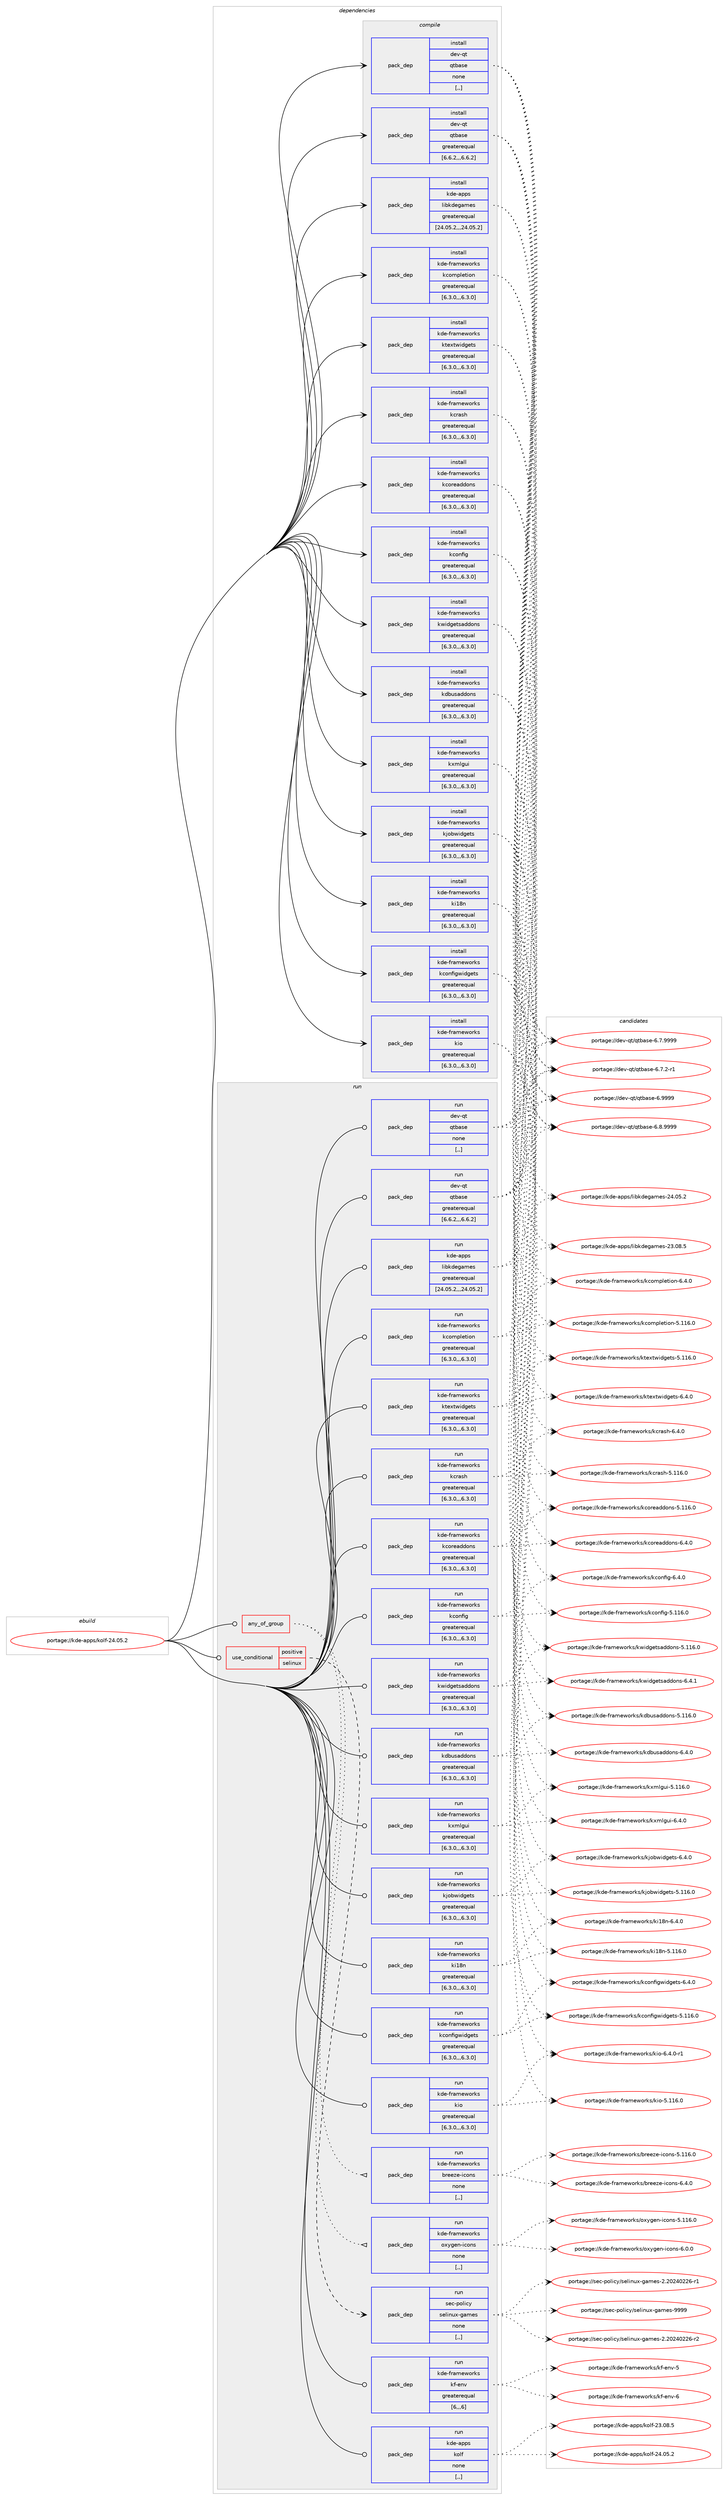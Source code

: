 digraph prolog {

# *************
# Graph options
# *************

newrank=true;
concentrate=true;
compound=true;
graph [rankdir=LR,fontname=Helvetica,fontsize=10,ranksep=1.5];#, ranksep=2.5, nodesep=0.2];
edge  [arrowhead=vee];
node  [fontname=Helvetica,fontsize=10];

# **********
# The ebuild
# **********

subgraph cluster_leftcol {
color=gray;
label=<<i>ebuild</i>>;
id [label="portage://kde-apps/kolf-24.05.2", color=red, width=4, href="../kde-apps/kolf-24.05.2.svg"];
}

# ****************
# The dependencies
# ****************

subgraph cluster_midcol {
color=gray;
label=<<i>dependencies</i>>;
subgraph cluster_compile {
fillcolor="#eeeeee";
style=filled;
label=<<i>compile</i>>;
subgraph pack188015 {
dependency257663 [label=<<TABLE BORDER="0" CELLBORDER="1" CELLSPACING="0" CELLPADDING="4" WIDTH="220"><TR><TD ROWSPAN="6" CELLPADDING="30">pack_dep</TD></TR><TR><TD WIDTH="110">install</TD></TR><TR><TD>dev-qt</TD></TR><TR><TD>qtbase</TD></TR><TR><TD>greaterequal</TD></TR><TR><TD>[6.6.2,,,6.6.2]</TD></TR></TABLE>>, shape=none, color=blue];
}
id:e -> dependency257663:w [weight=20,style="solid",arrowhead="vee"];
subgraph pack188016 {
dependency257664 [label=<<TABLE BORDER="0" CELLBORDER="1" CELLSPACING="0" CELLPADDING="4" WIDTH="220"><TR><TD ROWSPAN="6" CELLPADDING="30">pack_dep</TD></TR><TR><TD WIDTH="110">install</TD></TR><TR><TD>dev-qt</TD></TR><TR><TD>qtbase</TD></TR><TR><TD>none</TD></TR><TR><TD>[,,]</TD></TR></TABLE>>, shape=none, color=blue];
}
id:e -> dependency257664:w [weight=20,style="solid",arrowhead="vee"];
subgraph pack188017 {
dependency257665 [label=<<TABLE BORDER="0" CELLBORDER="1" CELLSPACING="0" CELLPADDING="4" WIDTH="220"><TR><TD ROWSPAN="6" CELLPADDING="30">pack_dep</TD></TR><TR><TD WIDTH="110">install</TD></TR><TR><TD>kde-apps</TD></TR><TR><TD>libkdegames</TD></TR><TR><TD>greaterequal</TD></TR><TR><TD>[24.05.2,,,24.05.2]</TD></TR></TABLE>>, shape=none, color=blue];
}
id:e -> dependency257665:w [weight=20,style="solid",arrowhead="vee"];
subgraph pack188018 {
dependency257666 [label=<<TABLE BORDER="0" CELLBORDER="1" CELLSPACING="0" CELLPADDING="4" WIDTH="220"><TR><TD ROWSPAN="6" CELLPADDING="30">pack_dep</TD></TR><TR><TD WIDTH="110">install</TD></TR><TR><TD>kde-frameworks</TD></TR><TR><TD>kcompletion</TD></TR><TR><TD>greaterequal</TD></TR><TR><TD>[6.3.0,,,6.3.0]</TD></TR></TABLE>>, shape=none, color=blue];
}
id:e -> dependency257666:w [weight=20,style="solid",arrowhead="vee"];
subgraph pack188019 {
dependency257667 [label=<<TABLE BORDER="0" CELLBORDER="1" CELLSPACING="0" CELLPADDING="4" WIDTH="220"><TR><TD ROWSPAN="6" CELLPADDING="30">pack_dep</TD></TR><TR><TD WIDTH="110">install</TD></TR><TR><TD>kde-frameworks</TD></TR><TR><TD>kconfig</TD></TR><TR><TD>greaterequal</TD></TR><TR><TD>[6.3.0,,,6.3.0]</TD></TR></TABLE>>, shape=none, color=blue];
}
id:e -> dependency257667:w [weight=20,style="solid",arrowhead="vee"];
subgraph pack188020 {
dependency257668 [label=<<TABLE BORDER="0" CELLBORDER="1" CELLSPACING="0" CELLPADDING="4" WIDTH="220"><TR><TD ROWSPAN="6" CELLPADDING="30">pack_dep</TD></TR><TR><TD WIDTH="110">install</TD></TR><TR><TD>kde-frameworks</TD></TR><TR><TD>kconfigwidgets</TD></TR><TR><TD>greaterequal</TD></TR><TR><TD>[6.3.0,,,6.3.0]</TD></TR></TABLE>>, shape=none, color=blue];
}
id:e -> dependency257668:w [weight=20,style="solid",arrowhead="vee"];
subgraph pack188021 {
dependency257669 [label=<<TABLE BORDER="0" CELLBORDER="1" CELLSPACING="0" CELLPADDING="4" WIDTH="220"><TR><TD ROWSPAN="6" CELLPADDING="30">pack_dep</TD></TR><TR><TD WIDTH="110">install</TD></TR><TR><TD>kde-frameworks</TD></TR><TR><TD>kcoreaddons</TD></TR><TR><TD>greaterequal</TD></TR><TR><TD>[6.3.0,,,6.3.0]</TD></TR></TABLE>>, shape=none, color=blue];
}
id:e -> dependency257669:w [weight=20,style="solid",arrowhead="vee"];
subgraph pack188022 {
dependency257670 [label=<<TABLE BORDER="0" CELLBORDER="1" CELLSPACING="0" CELLPADDING="4" WIDTH="220"><TR><TD ROWSPAN="6" CELLPADDING="30">pack_dep</TD></TR><TR><TD WIDTH="110">install</TD></TR><TR><TD>kde-frameworks</TD></TR><TR><TD>kcrash</TD></TR><TR><TD>greaterequal</TD></TR><TR><TD>[6.3.0,,,6.3.0]</TD></TR></TABLE>>, shape=none, color=blue];
}
id:e -> dependency257670:w [weight=20,style="solid",arrowhead="vee"];
subgraph pack188023 {
dependency257671 [label=<<TABLE BORDER="0" CELLBORDER="1" CELLSPACING="0" CELLPADDING="4" WIDTH="220"><TR><TD ROWSPAN="6" CELLPADDING="30">pack_dep</TD></TR><TR><TD WIDTH="110">install</TD></TR><TR><TD>kde-frameworks</TD></TR><TR><TD>kdbusaddons</TD></TR><TR><TD>greaterequal</TD></TR><TR><TD>[6.3.0,,,6.3.0]</TD></TR></TABLE>>, shape=none, color=blue];
}
id:e -> dependency257671:w [weight=20,style="solid",arrowhead="vee"];
subgraph pack188024 {
dependency257672 [label=<<TABLE BORDER="0" CELLBORDER="1" CELLSPACING="0" CELLPADDING="4" WIDTH="220"><TR><TD ROWSPAN="6" CELLPADDING="30">pack_dep</TD></TR><TR><TD WIDTH="110">install</TD></TR><TR><TD>kde-frameworks</TD></TR><TR><TD>ki18n</TD></TR><TR><TD>greaterequal</TD></TR><TR><TD>[6.3.0,,,6.3.0]</TD></TR></TABLE>>, shape=none, color=blue];
}
id:e -> dependency257672:w [weight=20,style="solid",arrowhead="vee"];
subgraph pack188025 {
dependency257673 [label=<<TABLE BORDER="0" CELLBORDER="1" CELLSPACING="0" CELLPADDING="4" WIDTH="220"><TR><TD ROWSPAN="6" CELLPADDING="30">pack_dep</TD></TR><TR><TD WIDTH="110">install</TD></TR><TR><TD>kde-frameworks</TD></TR><TR><TD>kio</TD></TR><TR><TD>greaterequal</TD></TR><TR><TD>[6.3.0,,,6.3.0]</TD></TR></TABLE>>, shape=none, color=blue];
}
id:e -> dependency257673:w [weight=20,style="solid",arrowhead="vee"];
subgraph pack188026 {
dependency257674 [label=<<TABLE BORDER="0" CELLBORDER="1" CELLSPACING="0" CELLPADDING="4" WIDTH="220"><TR><TD ROWSPAN="6" CELLPADDING="30">pack_dep</TD></TR><TR><TD WIDTH="110">install</TD></TR><TR><TD>kde-frameworks</TD></TR><TR><TD>kjobwidgets</TD></TR><TR><TD>greaterequal</TD></TR><TR><TD>[6.3.0,,,6.3.0]</TD></TR></TABLE>>, shape=none, color=blue];
}
id:e -> dependency257674:w [weight=20,style="solid",arrowhead="vee"];
subgraph pack188027 {
dependency257675 [label=<<TABLE BORDER="0" CELLBORDER="1" CELLSPACING="0" CELLPADDING="4" WIDTH="220"><TR><TD ROWSPAN="6" CELLPADDING="30">pack_dep</TD></TR><TR><TD WIDTH="110">install</TD></TR><TR><TD>kde-frameworks</TD></TR><TR><TD>ktextwidgets</TD></TR><TR><TD>greaterequal</TD></TR><TR><TD>[6.3.0,,,6.3.0]</TD></TR></TABLE>>, shape=none, color=blue];
}
id:e -> dependency257675:w [weight=20,style="solid",arrowhead="vee"];
subgraph pack188028 {
dependency257676 [label=<<TABLE BORDER="0" CELLBORDER="1" CELLSPACING="0" CELLPADDING="4" WIDTH="220"><TR><TD ROWSPAN="6" CELLPADDING="30">pack_dep</TD></TR><TR><TD WIDTH="110">install</TD></TR><TR><TD>kde-frameworks</TD></TR><TR><TD>kwidgetsaddons</TD></TR><TR><TD>greaterequal</TD></TR><TR><TD>[6.3.0,,,6.3.0]</TD></TR></TABLE>>, shape=none, color=blue];
}
id:e -> dependency257676:w [weight=20,style="solid",arrowhead="vee"];
subgraph pack188029 {
dependency257677 [label=<<TABLE BORDER="0" CELLBORDER="1" CELLSPACING="0" CELLPADDING="4" WIDTH="220"><TR><TD ROWSPAN="6" CELLPADDING="30">pack_dep</TD></TR><TR><TD WIDTH="110">install</TD></TR><TR><TD>kde-frameworks</TD></TR><TR><TD>kxmlgui</TD></TR><TR><TD>greaterequal</TD></TR><TR><TD>[6.3.0,,,6.3.0]</TD></TR></TABLE>>, shape=none, color=blue];
}
id:e -> dependency257677:w [weight=20,style="solid",arrowhead="vee"];
}
subgraph cluster_compileandrun {
fillcolor="#eeeeee";
style=filled;
label=<<i>compile and run</i>>;
}
subgraph cluster_run {
fillcolor="#eeeeee";
style=filled;
label=<<i>run</i>>;
subgraph any1722 {
dependency257678 [label=<<TABLE BORDER="0" CELLBORDER="1" CELLSPACING="0" CELLPADDING="4"><TR><TD CELLPADDING="10">any_of_group</TD></TR></TABLE>>, shape=none, color=red];subgraph pack188030 {
dependency257679 [label=<<TABLE BORDER="0" CELLBORDER="1" CELLSPACING="0" CELLPADDING="4" WIDTH="220"><TR><TD ROWSPAN="6" CELLPADDING="30">pack_dep</TD></TR><TR><TD WIDTH="110">run</TD></TR><TR><TD>kde-frameworks</TD></TR><TR><TD>breeze-icons</TD></TR><TR><TD>none</TD></TR><TR><TD>[,,]</TD></TR></TABLE>>, shape=none, color=blue];
}
dependency257678:e -> dependency257679:w [weight=20,style="dotted",arrowhead="oinv"];
subgraph pack188031 {
dependency257680 [label=<<TABLE BORDER="0" CELLBORDER="1" CELLSPACING="0" CELLPADDING="4" WIDTH="220"><TR><TD ROWSPAN="6" CELLPADDING="30">pack_dep</TD></TR><TR><TD WIDTH="110">run</TD></TR><TR><TD>kde-frameworks</TD></TR><TR><TD>oxygen-icons</TD></TR><TR><TD>none</TD></TR><TR><TD>[,,]</TD></TR></TABLE>>, shape=none, color=blue];
}
dependency257678:e -> dependency257680:w [weight=20,style="dotted",arrowhead="oinv"];
}
id:e -> dependency257678:w [weight=20,style="solid",arrowhead="odot"];
subgraph cond67766 {
dependency257681 [label=<<TABLE BORDER="0" CELLBORDER="1" CELLSPACING="0" CELLPADDING="4"><TR><TD ROWSPAN="3" CELLPADDING="10">use_conditional</TD></TR><TR><TD>positive</TD></TR><TR><TD>selinux</TD></TR></TABLE>>, shape=none, color=red];
subgraph pack188032 {
dependency257682 [label=<<TABLE BORDER="0" CELLBORDER="1" CELLSPACING="0" CELLPADDING="4" WIDTH="220"><TR><TD ROWSPAN="6" CELLPADDING="30">pack_dep</TD></TR><TR><TD WIDTH="110">run</TD></TR><TR><TD>sec-policy</TD></TR><TR><TD>selinux-games</TD></TR><TR><TD>none</TD></TR><TR><TD>[,,]</TD></TR></TABLE>>, shape=none, color=blue];
}
dependency257681:e -> dependency257682:w [weight=20,style="dashed",arrowhead="vee"];
}
id:e -> dependency257681:w [weight=20,style="solid",arrowhead="odot"];
subgraph pack188033 {
dependency257683 [label=<<TABLE BORDER="0" CELLBORDER="1" CELLSPACING="0" CELLPADDING="4" WIDTH="220"><TR><TD ROWSPAN="6" CELLPADDING="30">pack_dep</TD></TR><TR><TD WIDTH="110">run</TD></TR><TR><TD>dev-qt</TD></TR><TR><TD>qtbase</TD></TR><TR><TD>greaterequal</TD></TR><TR><TD>[6.6.2,,,6.6.2]</TD></TR></TABLE>>, shape=none, color=blue];
}
id:e -> dependency257683:w [weight=20,style="solid",arrowhead="odot"];
subgraph pack188034 {
dependency257684 [label=<<TABLE BORDER="0" CELLBORDER="1" CELLSPACING="0" CELLPADDING="4" WIDTH="220"><TR><TD ROWSPAN="6" CELLPADDING="30">pack_dep</TD></TR><TR><TD WIDTH="110">run</TD></TR><TR><TD>dev-qt</TD></TR><TR><TD>qtbase</TD></TR><TR><TD>none</TD></TR><TR><TD>[,,]</TD></TR></TABLE>>, shape=none, color=blue];
}
id:e -> dependency257684:w [weight=20,style="solid",arrowhead="odot"];
subgraph pack188035 {
dependency257685 [label=<<TABLE BORDER="0" CELLBORDER="1" CELLSPACING="0" CELLPADDING="4" WIDTH="220"><TR><TD ROWSPAN="6" CELLPADDING="30">pack_dep</TD></TR><TR><TD WIDTH="110">run</TD></TR><TR><TD>kde-apps</TD></TR><TR><TD>libkdegames</TD></TR><TR><TD>greaterequal</TD></TR><TR><TD>[24.05.2,,,24.05.2]</TD></TR></TABLE>>, shape=none, color=blue];
}
id:e -> dependency257685:w [weight=20,style="solid",arrowhead="odot"];
subgraph pack188036 {
dependency257686 [label=<<TABLE BORDER="0" CELLBORDER="1" CELLSPACING="0" CELLPADDING="4" WIDTH="220"><TR><TD ROWSPAN="6" CELLPADDING="30">pack_dep</TD></TR><TR><TD WIDTH="110">run</TD></TR><TR><TD>kde-frameworks</TD></TR><TR><TD>kcompletion</TD></TR><TR><TD>greaterequal</TD></TR><TR><TD>[6.3.0,,,6.3.0]</TD></TR></TABLE>>, shape=none, color=blue];
}
id:e -> dependency257686:w [weight=20,style="solid",arrowhead="odot"];
subgraph pack188037 {
dependency257687 [label=<<TABLE BORDER="0" CELLBORDER="1" CELLSPACING="0" CELLPADDING="4" WIDTH="220"><TR><TD ROWSPAN="6" CELLPADDING="30">pack_dep</TD></TR><TR><TD WIDTH="110">run</TD></TR><TR><TD>kde-frameworks</TD></TR><TR><TD>kconfig</TD></TR><TR><TD>greaterequal</TD></TR><TR><TD>[6.3.0,,,6.3.0]</TD></TR></TABLE>>, shape=none, color=blue];
}
id:e -> dependency257687:w [weight=20,style="solid",arrowhead="odot"];
subgraph pack188038 {
dependency257688 [label=<<TABLE BORDER="0" CELLBORDER="1" CELLSPACING="0" CELLPADDING="4" WIDTH="220"><TR><TD ROWSPAN="6" CELLPADDING="30">pack_dep</TD></TR><TR><TD WIDTH="110">run</TD></TR><TR><TD>kde-frameworks</TD></TR><TR><TD>kconfigwidgets</TD></TR><TR><TD>greaterequal</TD></TR><TR><TD>[6.3.0,,,6.3.0]</TD></TR></TABLE>>, shape=none, color=blue];
}
id:e -> dependency257688:w [weight=20,style="solid",arrowhead="odot"];
subgraph pack188039 {
dependency257689 [label=<<TABLE BORDER="0" CELLBORDER="1" CELLSPACING="0" CELLPADDING="4" WIDTH="220"><TR><TD ROWSPAN="6" CELLPADDING="30">pack_dep</TD></TR><TR><TD WIDTH="110">run</TD></TR><TR><TD>kde-frameworks</TD></TR><TR><TD>kcoreaddons</TD></TR><TR><TD>greaterequal</TD></TR><TR><TD>[6.3.0,,,6.3.0]</TD></TR></TABLE>>, shape=none, color=blue];
}
id:e -> dependency257689:w [weight=20,style="solid",arrowhead="odot"];
subgraph pack188040 {
dependency257690 [label=<<TABLE BORDER="0" CELLBORDER="1" CELLSPACING="0" CELLPADDING="4" WIDTH="220"><TR><TD ROWSPAN="6" CELLPADDING="30">pack_dep</TD></TR><TR><TD WIDTH="110">run</TD></TR><TR><TD>kde-frameworks</TD></TR><TR><TD>kcrash</TD></TR><TR><TD>greaterequal</TD></TR><TR><TD>[6.3.0,,,6.3.0]</TD></TR></TABLE>>, shape=none, color=blue];
}
id:e -> dependency257690:w [weight=20,style="solid",arrowhead="odot"];
subgraph pack188041 {
dependency257691 [label=<<TABLE BORDER="0" CELLBORDER="1" CELLSPACING="0" CELLPADDING="4" WIDTH="220"><TR><TD ROWSPAN="6" CELLPADDING="30">pack_dep</TD></TR><TR><TD WIDTH="110">run</TD></TR><TR><TD>kde-frameworks</TD></TR><TR><TD>kdbusaddons</TD></TR><TR><TD>greaterequal</TD></TR><TR><TD>[6.3.0,,,6.3.0]</TD></TR></TABLE>>, shape=none, color=blue];
}
id:e -> dependency257691:w [weight=20,style="solid",arrowhead="odot"];
subgraph pack188042 {
dependency257692 [label=<<TABLE BORDER="0" CELLBORDER="1" CELLSPACING="0" CELLPADDING="4" WIDTH="220"><TR><TD ROWSPAN="6" CELLPADDING="30">pack_dep</TD></TR><TR><TD WIDTH="110">run</TD></TR><TR><TD>kde-frameworks</TD></TR><TR><TD>kf-env</TD></TR><TR><TD>greaterequal</TD></TR><TR><TD>[6,,,6]</TD></TR></TABLE>>, shape=none, color=blue];
}
id:e -> dependency257692:w [weight=20,style="solid",arrowhead="odot"];
subgraph pack188043 {
dependency257693 [label=<<TABLE BORDER="0" CELLBORDER="1" CELLSPACING="0" CELLPADDING="4" WIDTH="220"><TR><TD ROWSPAN="6" CELLPADDING="30">pack_dep</TD></TR><TR><TD WIDTH="110">run</TD></TR><TR><TD>kde-frameworks</TD></TR><TR><TD>ki18n</TD></TR><TR><TD>greaterequal</TD></TR><TR><TD>[6.3.0,,,6.3.0]</TD></TR></TABLE>>, shape=none, color=blue];
}
id:e -> dependency257693:w [weight=20,style="solid",arrowhead="odot"];
subgraph pack188044 {
dependency257694 [label=<<TABLE BORDER="0" CELLBORDER="1" CELLSPACING="0" CELLPADDING="4" WIDTH="220"><TR><TD ROWSPAN="6" CELLPADDING="30">pack_dep</TD></TR><TR><TD WIDTH="110">run</TD></TR><TR><TD>kde-frameworks</TD></TR><TR><TD>kio</TD></TR><TR><TD>greaterequal</TD></TR><TR><TD>[6.3.0,,,6.3.0]</TD></TR></TABLE>>, shape=none, color=blue];
}
id:e -> dependency257694:w [weight=20,style="solid",arrowhead="odot"];
subgraph pack188045 {
dependency257695 [label=<<TABLE BORDER="0" CELLBORDER="1" CELLSPACING="0" CELLPADDING="4" WIDTH="220"><TR><TD ROWSPAN="6" CELLPADDING="30">pack_dep</TD></TR><TR><TD WIDTH="110">run</TD></TR><TR><TD>kde-frameworks</TD></TR><TR><TD>kjobwidgets</TD></TR><TR><TD>greaterequal</TD></TR><TR><TD>[6.3.0,,,6.3.0]</TD></TR></TABLE>>, shape=none, color=blue];
}
id:e -> dependency257695:w [weight=20,style="solid",arrowhead="odot"];
subgraph pack188046 {
dependency257696 [label=<<TABLE BORDER="0" CELLBORDER="1" CELLSPACING="0" CELLPADDING="4" WIDTH="220"><TR><TD ROWSPAN="6" CELLPADDING="30">pack_dep</TD></TR><TR><TD WIDTH="110">run</TD></TR><TR><TD>kde-frameworks</TD></TR><TR><TD>ktextwidgets</TD></TR><TR><TD>greaterequal</TD></TR><TR><TD>[6.3.0,,,6.3.0]</TD></TR></TABLE>>, shape=none, color=blue];
}
id:e -> dependency257696:w [weight=20,style="solid",arrowhead="odot"];
subgraph pack188047 {
dependency257697 [label=<<TABLE BORDER="0" CELLBORDER="1" CELLSPACING="0" CELLPADDING="4" WIDTH="220"><TR><TD ROWSPAN="6" CELLPADDING="30">pack_dep</TD></TR><TR><TD WIDTH="110">run</TD></TR><TR><TD>kde-frameworks</TD></TR><TR><TD>kwidgetsaddons</TD></TR><TR><TD>greaterequal</TD></TR><TR><TD>[6.3.0,,,6.3.0]</TD></TR></TABLE>>, shape=none, color=blue];
}
id:e -> dependency257697:w [weight=20,style="solid",arrowhead="odot"];
subgraph pack188048 {
dependency257698 [label=<<TABLE BORDER="0" CELLBORDER="1" CELLSPACING="0" CELLPADDING="4" WIDTH="220"><TR><TD ROWSPAN="6" CELLPADDING="30">pack_dep</TD></TR><TR><TD WIDTH="110">run</TD></TR><TR><TD>kde-frameworks</TD></TR><TR><TD>kxmlgui</TD></TR><TR><TD>greaterequal</TD></TR><TR><TD>[6.3.0,,,6.3.0]</TD></TR></TABLE>>, shape=none, color=blue];
}
id:e -> dependency257698:w [weight=20,style="solid",arrowhead="odot"];
subgraph pack188049 {
dependency257699 [label=<<TABLE BORDER="0" CELLBORDER="1" CELLSPACING="0" CELLPADDING="4" WIDTH="220"><TR><TD ROWSPAN="6" CELLPADDING="30">pack_dep</TD></TR><TR><TD WIDTH="110">run</TD></TR><TR><TD>kde-apps</TD></TR><TR><TD>kolf</TD></TR><TR><TD>none</TD></TR><TR><TD>[,,]</TD></TR></TABLE>>, shape=none, color=blue];
}
id:e -> dependency257699:w [weight=20,style="solid",arrowhead="odot"];
}
}

# **************
# The candidates
# **************

subgraph cluster_choices {
rank=same;
color=gray;
label=<<i>candidates</i>>;

subgraph choice188015 {
color=black;
nodesep=1;
choice1001011184511311647113116989711510145544657575757 [label="portage://dev-qt/qtbase-6.9999", color=red, width=4,href="../dev-qt/qtbase-6.9999.svg"];
choice10010111845113116471131169897115101455446564657575757 [label="portage://dev-qt/qtbase-6.8.9999", color=red, width=4,href="../dev-qt/qtbase-6.8.9999.svg"];
choice10010111845113116471131169897115101455446554657575757 [label="portage://dev-qt/qtbase-6.7.9999", color=red, width=4,href="../dev-qt/qtbase-6.7.9999.svg"];
choice100101118451131164711311698971151014554465546504511449 [label="portage://dev-qt/qtbase-6.7.2-r1", color=red, width=4,href="../dev-qt/qtbase-6.7.2-r1.svg"];
dependency257663:e -> choice1001011184511311647113116989711510145544657575757:w [style=dotted,weight="100"];
dependency257663:e -> choice10010111845113116471131169897115101455446564657575757:w [style=dotted,weight="100"];
dependency257663:e -> choice10010111845113116471131169897115101455446554657575757:w [style=dotted,weight="100"];
dependency257663:e -> choice100101118451131164711311698971151014554465546504511449:w [style=dotted,weight="100"];
}
subgraph choice188016 {
color=black;
nodesep=1;
choice1001011184511311647113116989711510145544657575757 [label="portage://dev-qt/qtbase-6.9999", color=red, width=4,href="../dev-qt/qtbase-6.9999.svg"];
choice10010111845113116471131169897115101455446564657575757 [label="portage://dev-qt/qtbase-6.8.9999", color=red, width=4,href="../dev-qt/qtbase-6.8.9999.svg"];
choice10010111845113116471131169897115101455446554657575757 [label="portage://dev-qt/qtbase-6.7.9999", color=red, width=4,href="../dev-qt/qtbase-6.7.9999.svg"];
choice100101118451131164711311698971151014554465546504511449 [label="portage://dev-qt/qtbase-6.7.2-r1", color=red, width=4,href="../dev-qt/qtbase-6.7.2-r1.svg"];
dependency257664:e -> choice1001011184511311647113116989711510145544657575757:w [style=dotted,weight="100"];
dependency257664:e -> choice10010111845113116471131169897115101455446564657575757:w [style=dotted,weight="100"];
dependency257664:e -> choice10010111845113116471131169897115101455446554657575757:w [style=dotted,weight="100"];
dependency257664:e -> choice100101118451131164711311698971151014554465546504511449:w [style=dotted,weight="100"];
}
subgraph choice188017 {
color=black;
nodesep=1;
choice10710010145971121121154710810598107100101103971091011154550524648534650 [label="portage://kde-apps/libkdegames-24.05.2", color=red, width=4,href="../kde-apps/libkdegames-24.05.2.svg"];
choice10710010145971121121154710810598107100101103971091011154550514648564653 [label="portage://kde-apps/libkdegames-23.08.5", color=red, width=4,href="../kde-apps/libkdegames-23.08.5.svg"];
dependency257665:e -> choice10710010145971121121154710810598107100101103971091011154550524648534650:w [style=dotted,weight="100"];
dependency257665:e -> choice10710010145971121121154710810598107100101103971091011154550514648564653:w [style=dotted,weight="100"];
}
subgraph choice188018 {
color=black;
nodesep=1;
choice10710010145102114971091011191111141071154710799111109112108101116105111110455446524648 [label="portage://kde-frameworks/kcompletion-6.4.0", color=red, width=4,href="../kde-frameworks/kcompletion-6.4.0.svg"];
choice107100101451021149710910111911111410711547107991111091121081011161051111104553464949544648 [label="portage://kde-frameworks/kcompletion-5.116.0", color=red, width=4,href="../kde-frameworks/kcompletion-5.116.0.svg"];
dependency257666:e -> choice10710010145102114971091011191111141071154710799111109112108101116105111110455446524648:w [style=dotted,weight="100"];
dependency257666:e -> choice107100101451021149710910111911111410711547107991111091121081011161051111104553464949544648:w [style=dotted,weight="100"];
}
subgraph choice188019 {
color=black;
nodesep=1;
choice10710010145102114971091011191111141071154710799111110102105103455446524648 [label="portage://kde-frameworks/kconfig-6.4.0", color=red, width=4,href="../kde-frameworks/kconfig-6.4.0.svg"];
choice107100101451021149710910111911111410711547107991111101021051034553464949544648 [label="portage://kde-frameworks/kconfig-5.116.0", color=red, width=4,href="../kde-frameworks/kconfig-5.116.0.svg"];
dependency257667:e -> choice10710010145102114971091011191111141071154710799111110102105103455446524648:w [style=dotted,weight="100"];
dependency257667:e -> choice107100101451021149710910111911111410711547107991111101021051034553464949544648:w [style=dotted,weight="100"];
}
subgraph choice188020 {
color=black;
nodesep=1;
choice10710010145102114971091011191111141071154710799111110102105103119105100103101116115455446524648 [label="portage://kde-frameworks/kconfigwidgets-6.4.0", color=red, width=4,href="../kde-frameworks/kconfigwidgets-6.4.0.svg"];
choice107100101451021149710910111911111410711547107991111101021051031191051001031011161154553464949544648 [label="portage://kde-frameworks/kconfigwidgets-5.116.0", color=red, width=4,href="../kde-frameworks/kconfigwidgets-5.116.0.svg"];
dependency257668:e -> choice10710010145102114971091011191111141071154710799111110102105103119105100103101116115455446524648:w [style=dotted,weight="100"];
dependency257668:e -> choice107100101451021149710910111911111410711547107991111101021051031191051001031011161154553464949544648:w [style=dotted,weight="100"];
}
subgraph choice188021 {
color=black;
nodesep=1;
choice1071001014510211497109101119111114107115471079911111410197100100111110115455446524648 [label="portage://kde-frameworks/kcoreaddons-6.4.0", color=red, width=4,href="../kde-frameworks/kcoreaddons-6.4.0.svg"];
choice10710010145102114971091011191111141071154710799111114101971001001111101154553464949544648 [label="portage://kde-frameworks/kcoreaddons-5.116.0", color=red, width=4,href="../kde-frameworks/kcoreaddons-5.116.0.svg"];
dependency257669:e -> choice1071001014510211497109101119111114107115471079911111410197100100111110115455446524648:w [style=dotted,weight="100"];
dependency257669:e -> choice10710010145102114971091011191111141071154710799111114101971001001111101154553464949544648:w [style=dotted,weight="100"];
}
subgraph choice188022 {
color=black;
nodesep=1;
choice1071001014510211497109101119111114107115471079911497115104455446524648 [label="portage://kde-frameworks/kcrash-6.4.0", color=red, width=4,href="../kde-frameworks/kcrash-6.4.0.svg"];
choice10710010145102114971091011191111141071154710799114971151044553464949544648 [label="portage://kde-frameworks/kcrash-5.116.0", color=red, width=4,href="../kde-frameworks/kcrash-5.116.0.svg"];
dependency257670:e -> choice1071001014510211497109101119111114107115471079911497115104455446524648:w [style=dotted,weight="100"];
dependency257670:e -> choice10710010145102114971091011191111141071154710799114971151044553464949544648:w [style=dotted,weight="100"];
}
subgraph choice188023 {
color=black;
nodesep=1;
choice1071001014510211497109101119111114107115471071009811711597100100111110115455446524648 [label="portage://kde-frameworks/kdbusaddons-6.4.0", color=red, width=4,href="../kde-frameworks/kdbusaddons-6.4.0.svg"];
choice10710010145102114971091011191111141071154710710098117115971001001111101154553464949544648 [label="portage://kde-frameworks/kdbusaddons-5.116.0", color=red, width=4,href="../kde-frameworks/kdbusaddons-5.116.0.svg"];
dependency257671:e -> choice1071001014510211497109101119111114107115471071009811711597100100111110115455446524648:w [style=dotted,weight="100"];
dependency257671:e -> choice10710010145102114971091011191111141071154710710098117115971001001111101154553464949544648:w [style=dotted,weight="100"];
}
subgraph choice188024 {
color=black;
nodesep=1;
choice1071001014510211497109101119111114107115471071054956110455446524648 [label="portage://kde-frameworks/ki18n-6.4.0", color=red, width=4,href="../kde-frameworks/ki18n-6.4.0.svg"];
choice10710010145102114971091011191111141071154710710549561104553464949544648 [label="portage://kde-frameworks/ki18n-5.116.0", color=red, width=4,href="../kde-frameworks/ki18n-5.116.0.svg"];
dependency257672:e -> choice1071001014510211497109101119111114107115471071054956110455446524648:w [style=dotted,weight="100"];
dependency257672:e -> choice10710010145102114971091011191111141071154710710549561104553464949544648:w [style=dotted,weight="100"];
}
subgraph choice188025 {
color=black;
nodesep=1;
choice1071001014510211497109101119111114107115471071051114554465246484511449 [label="portage://kde-frameworks/kio-6.4.0-r1", color=red, width=4,href="../kde-frameworks/kio-6.4.0-r1.svg"];
choice1071001014510211497109101119111114107115471071051114553464949544648 [label="portage://kde-frameworks/kio-5.116.0", color=red, width=4,href="../kde-frameworks/kio-5.116.0.svg"];
dependency257673:e -> choice1071001014510211497109101119111114107115471071051114554465246484511449:w [style=dotted,weight="100"];
dependency257673:e -> choice1071001014510211497109101119111114107115471071051114553464949544648:w [style=dotted,weight="100"];
}
subgraph choice188026 {
color=black;
nodesep=1;
choice10710010145102114971091011191111141071154710710611198119105100103101116115455446524648 [label="portage://kde-frameworks/kjobwidgets-6.4.0", color=red, width=4,href="../kde-frameworks/kjobwidgets-6.4.0.svg"];
choice107100101451021149710910111911111410711547107106111981191051001031011161154553464949544648 [label="portage://kde-frameworks/kjobwidgets-5.116.0", color=red, width=4,href="../kde-frameworks/kjobwidgets-5.116.0.svg"];
dependency257674:e -> choice10710010145102114971091011191111141071154710710611198119105100103101116115455446524648:w [style=dotted,weight="100"];
dependency257674:e -> choice107100101451021149710910111911111410711547107106111981191051001031011161154553464949544648:w [style=dotted,weight="100"];
}
subgraph choice188027 {
color=black;
nodesep=1;
choice107100101451021149710910111911111410711547107116101120116119105100103101116115455446524648 [label="portage://kde-frameworks/ktextwidgets-6.4.0", color=red, width=4,href="../kde-frameworks/ktextwidgets-6.4.0.svg"];
choice1071001014510211497109101119111114107115471071161011201161191051001031011161154553464949544648 [label="portage://kde-frameworks/ktextwidgets-5.116.0", color=red, width=4,href="../kde-frameworks/ktextwidgets-5.116.0.svg"];
dependency257675:e -> choice107100101451021149710910111911111410711547107116101120116119105100103101116115455446524648:w [style=dotted,weight="100"];
dependency257675:e -> choice1071001014510211497109101119111114107115471071161011201161191051001031011161154553464949544648:w [style=dotted,weight="100"];
}
subgraph choice188028 {
color=black;
nodesep=1;
choice10710010145102114971091011191111141071154710711910510010310111611597100100111110115455446524649 [label="portage://kde-frameworks/kwidgetsaddons-6.4.1", color=red, width=4,href="../kde-frameworks/kwidgetsaddons-6.4.1.svg"];
choice107100101451021149710910111911111410711547107119105100103101116115971001001111101154553464949544648 [label="portage://kde-frameworks/kwidgetsaddons-5.116.0", color=red, width=4,href="../kde-frameworks/kwidgetsaddons-5.116.0.svg"];
dependency257676:e -> choice10710010145102114971091011191111141071154710711910510010310111611597100100111110115455446524649:w [style=dotted,weight="100"];
dependency257676:e -> choice107100101451021149710910111911111410711547107119105100103101116115971001001111101154553464949544648:w [style=dotted,weight="100"];
}
subgraph choice188029 {
color=black;
nodesep=1;
choice107100101451021149710910111911111410711547107120109108103117105455446524648 [label="portage://kde-frameworks/kxmlgui-6.4.0", color=red, width=4,href="../kde-frameworks/kxmlgui-6.4.0.svg"];
choice1071001014510211497109101119111114107115471071201091081031171054553464949544648 [label="portage://kde-frameworks/kxmlgui-5.116.0", color=red, width=4,href="../kde-frameworks/kxmlgui-5.116.0.svg"];
dependency257677:e -> choice107100101451021149710910111911111410711547107120109108103117105455446524648:w [style=dotted,weight="100"];
dependency257677:e -> choice1071001014510211497109101119111114107115471071201091081031171054553464949544648:w [style=dotted,weight="100"];
}
subgraph choice188030 {
color=black;
nodesep=1;
choice107100101451021149710910111911111410711547981141011011221014510599111110115455446524648 [label="portage://kde-frameworks/breeze-icons-6.4.0", color=red, width=4,href="../kde-frameworks/breeze-icons-6.4.0.svg"];
choice1071001014510211497109101119111114107115479811410110112210145105991111101154553464949544648 [label="portage://kde-frameworks/breeze-icons-5.116.0", color=red, width=4,href="../kde-frameworks/breeze-icons-5.116.0.svg"];
dependency257679:e -> choice107100101451021149710910111911111410711547981141011011221014510599111110115455446524648:w [style=dotted,weight="100"];
dependency257679:e -> choice1071001014510211497109101119111114107115479811410110112210145105991111101154553464949544648:w [style=dotted,weight="100"];
}
subgraph choice188031 {
color=black;
nodesep=1;
choice1071001014510211497109101119111114107115471111201211031011104510599111110115455446484648 [label="portage://kde-frameworks/oxygen-icons-6.0.0", color=red, width=4,href="../kde-frameworks/oxygen-icons-6.0.0.svg"];
choice10710010145102114971091011191111141071154711112012110310111045105991111101154553464949544648 [label="portage://kde-frameworks/oxygen-icons-5.116.0", color=red, width=4,href="../kde-frameworks/oxygen-icons-5.116.0.svg"];
dependency257680:e -> choice1071001014510211497109101119111114107115471111201211031011104510599111110115455446484648:w [style=dotted,weight="100"];
dependency257680:e -> choice10710010145102114971091011191111141071154711112012110310111045105991111101154553464949544648:w [style=dotted,weight="100"];
}
subgraph choice188032 {
color=black;
nodesep=1;
choice1151019945112111108105991214711510110810511011712045103971091011154557575757 [label="portage://sec-policy/selinux-games-9999", color=red, width=4,href="../sec-policy/selinux-games-9999.svg"];
choice11510199451121111081059912147115101108105110117120451039710910111545504650485052485050544511450 [label="portage://sec-policy/selinux-games-2.20240226-r2", color=red, width=4,href="../sec-policy/selinux-games-2.20240226-r2.svg"];
choice11510199451121111081059912147115101108105110117120451039710910111545504650485052485050544511449 [label="portage://sec-policy/selinux-games-2.20240226-r1", color=red, width=4,href="../sec-policy/selinux-games-2.20240226-r1.svg"];
dependency257682:e -> choice1151019945112111108105991214711510110810511011712045103971091011154557575757:w [style=dotted,weight="100"];
dependency257682:e -> choice11510199451121111081059912147115101108105110117120451039710910111545504650485052485050544511450:w [style=dotted,weight="100"];
dependency257682:e -> choice11510199451121111081059912147115101108105110117120451039710910111545504650485052485050544511449:w [style=dotted,weight="100"];
}
subgraph choice188033 {
color=black;
nodesep=1;
choice1001011184511311647113116989711510145544657575757 [label="portage://dev-qt/qtbase-6.9999", color=red, width=4,href="../dev-qt/qtbase-6.9999.svg"];
choice10010111845113116471131169897115101455446564657575757 [label="portage://dev-qt/qtbase-6.8.9999", color=red, width=4,href="../dev-qt/qtbase-6.8.9999.svg"];
choice10010111845113116471131169897115101455446554657575757 [label="portage://dev-qt/qtbase-6.7.9999", color=red, width=4,href="../dev-qt/qtbase-6.7.9999.svg"];
choice100101118451131164711311698971151014554465546504511449 [label="portage://dev-qt/qtbase-6.7.2-r1", color=red, width=4,href="../dev-qt/qtbase-6.7.2-r1.svg"];
dependency257683:e -> choice1001011184511311647113116989711510145544657575757:w [style=dotted,weight="100"];
dependency257683:e -> choice10010111845113116471131169897115101455446564657575757:w [style=dotted,weight="100"];
dependency257683:e -> choice10010111845113116471131169897115101455446554657575757:w [style=dotted,weight="100"];
dependency257683:e -> choice100101118451131164711311698971151014554465546504511449:w [style=dotted,weight="100"];
}
subgraph choice188034 {
color=black;
nodesep=1;
choice1001011184511311647113116989711510145544657575757 [label="portage://dev-qt/qtbase-6.9999", color=red, width=4,href="../dev-qt/qtbase-6.9999.svg"];
choice10010111845113116471131169897115101455446564657575757 [label="portage://dev-qt/qtbase-6.8.9999", color=red, width=4,href="../dev-qt/qtbase-6.8.9999.svg"];
choice10010111845113116471131169897115101455446554657575757 [label="portage://dev-qt/qtbase-6.7.9999", color=red, width=4,href="../dev-qt/qtbase-6.7.9999.svg"];
choice100101118451131164711311698971151014554465546504511449 [label="portage://dev-qt/qtbase-6.7.2-r1", color=red, width=4,href="../dev-qt/qtbase-6.7.2-r1.svg"];
dependency257684:e -> choice1001011184511311647113116989711510145544657575757:w [style=dotted,weight="100"];
dependency257684:e -> choice10010111845113116471131169897115101455446564657575757:w [style=dotted,weight="100"];
dependency257684:e -> choice10010111845113116471131169897115101455446554657575757:w [style=dotted,weight="100"];
dependency257684:e -> choice100101118451131164711311698971151014554465546504511449:w [style=dotted,weight="100"];
}
subgraph choice188035 {
color=black;
nodesep=1;
choice10710010145971121121154710810598107100101103971091011154550524648534650 [label="portage://kde-apps/libkdegames-24.05.2", color=red, width=4,href="../kde-apps/libkdegames-24.05.2.svg"];
choice10710010145971121121154710810598107100101103971091011154550514648564653 [label="portage://kde-apps/libkdegames-23.08.5", color=red, width=4,href="../kde-apps/libkdegames-23.08.5.svg"];
dependency257685:e -> choice10710010145971121121154710810598107100101103971091011154550524648534650:w [style=dotted,weight="100"];
dependency257685:e -> choice10710010145971121121154710810598107100101103971091011154550514648564653:w [style=dotted,weight="100"];
}
subgraph choice188036 {
color=black;
nodesep=1;
choice10710010145102114971091011191111141071154710799111109112108101116105111110455446524648 [label="portage://kde-frameworks/kcompletion-6.4.0", color=red, width=4,href="../kde-frameworks/kcompletion-6.4.0.svg"];
choice107100101451021149710910111911111410711547107991111091121081011161051111104553464949544648 [label="portage://kde-frameworks/kcompletion-5.116.0", color=red, width=4,href="../kde-frameworks/kcompletion-5.116.0.svg"];
dependency257686:e -> choice10710010145102114971091011191111141071154710799111109112108101116105111110455446524648:w [style=dotted,weight="100"];
dependency257686:e -> choice107100101451021149710910111911111410711547107991111091121081011161051111104553464949544648:w [style=dotted,weight="100"];
}
subgraph choice188037 {
color=black;
nodesep=1;
choice10710010145102114971091011191111141071154710799111110102105103455446524648 [label="portage://kde-frameworks/kconfig-6.4.0", color=red, width=4,href="../kde-frameworks/kconfig-6.4.0.svg"];
choice107100101451021149710910111911111410711547107991111101021051034553464949544648 [label="portage://kde-frameworks/kconfig-5.116.0", color=red, width=4,href="../kde-frameworks/kconfig-5.116.0.svg"];
dependency257687:e -> choice10710010145102114971091011191111141071154710799111110102105103455446524648:w [style=dotted,weight="100"];
dependency257687:e -> choice107100101451021149710910111911111410711547107991111101021051034553464949544648:w [style=dotted,weight="100"];
}
subgraph choice188038 {
color=black;
nodesep=1;
choice10710010145102114971091011191111141071154710799111110102105103119105100103101116115455446524648 [label="portage://kde-frameworks/kconfigwidgets-6.4.0", color=red, width=4,href="../kde-frameworks/kconfigwidgets-6.4.0.svg"];
choice107100101451021149710910111911111410711547107991111101021051031191051001031011161154553464949544648 [label="portage://kde-frameworks/kconfigwidgets-5.116.0", color=red, width=4,href="../kde-frameworks/kconfigwidgets-5.116.0.svg"];
dependency257688:e -> choice10710010145102114971091011191111141071154710799111110102105103119105100103101116115455446524648:w [style=dotted,weight="100"];
dependency257688:e -> choice107100101451021149710910111911111410711547107991111101021051031191051001031011161154553464949544648:w [style=dotted,weight="100"];
}
subgraph choice188039 {
color=black;
nodesep=1;
choice1071001014510211497109101119111114107115471079911111410197100100111110115455446524648 [label="portage://kde-frameworks/kcoreaddons-6.4.0", color=red, width=4,href="../kde-frameworks/kcoreaddons-6.4.0.svg"];
choice10710010145102114971091011191111141071154710799111114101971001001111101154553464949544648 [label="portage://kde-frameworks/kcoreaddons-5.116.0", color=red, width=4,href="../kde-frameworks/kcoreaddons-5.116.0.svg"];
dependency257689:e -> choice1071001014510211497109101119111114107115471079911111410197100100111110115455446524648:w [style=dotted,weight="100"];
dependency257689:e -> choice10710010145102114971091011191111141071154710799111114101971001001111101154553464949544648:w [style=dotted,weight="100"];
}
subgraph choice188040 {
color=black;
nodesep=1;
choice1071001014510211497109101119111114107115471079911497115104455446524648 [label="portage://kde-frameworks/kcrash-6.4.0", color=red, width=4,href="../kde-frameworks/kcrash-6.4.0.svg"];
choice10710010145102114971091011191111141071154710799114971151044553464949544648 [label="portage://kde-frameworks/kcrash-5.116.0", color=red, width=4,href="../kde-frameworks/kcrash-5.116.0.svg"];
dependency257690:e -> choice1071001014510211497109101119111114107115471079911497115104455446524648:w [style=dotted,weight="100"];
dependency257690:e -> choice10710010145102114971091011191111141071154710799114971151044553464949544648:w [style=dotted,weight="100"];
}
subgraph choice188041 {
color=black;
nodesep=1;
choice1071001014510211497109101119111114107115471071009811711597100100111110115455446524648 [label="portage://kde-frameworks/kdbusaddons-6.4.0", color=red, width=4,href="../kde-frameworks/kdbusaddons-6.4.0.svg"];
choice10710010145102114971091011191111141071154710710098117115971001001111101154553464949544648 [label="portage://kde-frameworks/kdbusaddons-5.116.0", color=red, width=4,href="../kde-frameworks/kdbusaddons-5.116.0.svg"];
dependency257691:e -> choice1071001014510211497109101119111114107115471071009811711597100100111110115455446524648:w [style=dotted,weight="100"];
dependency257691:e -> choice10710010145102114971091011191111141071154710710098117115971001001111101154553464949544648:w [style=dotted,weight="100"];
}
subgraph choice188042 {
color=black;
nodesep=1;
choice107100101451021149710910111911111410711547107102451011101184554 [label="portage://kde-frameworks/kf-env-6", color=red, width=4,href="../kde-frameworks/kf-env-6.svg"];
choice107100101451021149710910111911111410711547107102451011101184553 [label="portage://kde-frameworks/kf-env-5", color=red, width=4,href="../kde-frameworks/kf-env-5.svg"];
dependency257692:e -> choice107100101451021149710910111911111410711547107102451011101184554:w [style=dotted,weight="100"];
dependency257692:e -> choice107100101451021149710910111911111410711547107102451011101184553:w [style=dotted,weight="100"];
}
subgraph choice188043 {
color=black;
nodesep=1;
choice1071001014510211497109101119111114107115471071054956110455446524648 [label="portage://kde-frameworks/ki18n-6.4.0", color=red, width=4,href="../kde-frameworks/ki18n-6.4.0.svg"];
choice10710010145102114971091011191111141071154710710549561104553464949544648 [label="portage://kde-frameworks/ki18n-5.116.0", color=red, width=4,href="../kde-frameworks/ki18n-5.116.0.svg"];
dependency257693:e -> choice1071001014510211497109101119111114107115471071054956110455446524648:w [style=dotted,weight="100"];
dependency257693:e -> choice10710010145102114971091011191111141071154710710549561104553464949544648:w [style=dotted,weight="100"];
}
subgraph choice188044 {
color=black;
nodesep=1;
choice1071001014510211497109101119111114107115471071051114554465246484511449 [label="portage://kde-frameworks/kio-6.4.0-r1", color=red, width=4,href="../kde-frameworks/kio-6.4.0-r1.svg"];
choice1071001014510211497109101119111114107115471071051114553464949544648 [label="portage://kde-frameworks/kio-5.116.0", color=red, width=4,href="../kde-frameworks/kio-5.116.0.svg"];
dependency257694:e -> choice1071001014510211497109101119111114107115471071051114554465246484511449:w [style=dotted,weight="100"];
dependency257694:e -> choice1071001014510211497109101119111114107115471071051114553464949544648:w [style=dotted,weight="100"];
}
subgraph choice188045 {
color=black;
nodesep=1;
choice10710010145102114971091011191111141071154710710611198119105100103101116115455446524648 [label="portage://kde-frameworks/kjobwidgets-6.4.0", color=red, width=4,href="../kde-frameworks/kjobwidgets-6.4.0.svg"];
choice107100101451021149710910111911111410711547107106111981191051001031011161154553464949544648 [label="portage://kde-frameworks/kjobwidgets-5.116.0", color=red, width=4,href="../kde-frameworks/kjobwidgets-5.116.0.svg"];
dependency257695:e -> choice10710010145102114971091011191111141071154710710611198119105100103101116115455446524648:w [style=dotted,weight="100"];
dependency257695:e -> choice107100101451021149710910111911111410711547107106111981191051001031011161154553464949544648:w [style=dotted,weight="100"];
}
subgraph choice188046 {
color=black;
nodesep=1;
choice107100101451021149710910111911111410711547107116101120116119105100103101116115455446524648 [label="portage://kde-frameworks/ktextwidgets-6.4.0", color=red, width=4,href="../kde-frameworks/ktextwidgets-6.4.0.svg"];
choice1071001014510211497109101119111114107115471071161011201161191051001031011161154553464949544648 [label="portage://kde-frameworks/ktextwidgets-5.116.0", color=red, width=4,href="../kde-frameworks/ktextwidgets-5.116.0.svg"];
dependency257696:e -> choice107100101451021149710910111911111410711547107116101120116119105100103101116115455446524648:w [style=dotted,weight="100"];
dependency257696:e -> choice1071001014510211497109101119111114107115471071161011201161191051001031011161154553464949544648:w [style=dotted,weight="100"];
}
subgraph choice188047 {
color=black;
nodesep=1;
choice10710010145102114971091011191111141071154710711910510010310111611597100100111110115455446524649 [label="portage://kde-frameworks/kwidgetsaddons-6.4.1", color=red, width=4,href="../kde-frameworks/kwidgetsaddons-6.4.1.svg"];
choice107100101451021149710910111911111410711547107119105100103101116115971001001111101154553464949544648 [label="portage://kde-frameworks/kwidgetsaddons-5.116.0", color=red, width=4,href="../kde-frameworks/kwidgetsaddons-5.116.0.svg"];
dependency257697:e -> choice10710010145102114971091011191111141071154710711910510010310111611597100100111110115455446524649:w [style=dotted,weight="100"];
dependency257697:e -> choice107100101451021149710910111911111410711547107119105100103101116115971001001111101154553464949544648:w [style=dotted,weight="100"];
}
subgraph choice188048 {
color=black;
nodesep=1;
choice107100101451021149710910111911111410711547107120109108103117105455446524648 [label="portage://kde-frameworks/kxmlgui-6.4.0", color=red, width=4,href="../kde-frameworks/kxmlgui-6.4.0.svg"];
choice1071001014510211497109101119111114107115471071201091081031171054553464949544648 [label="portage://kde-frameworks/kxmlgui-5.116.0", color=red, width=4,href="../kde-frameworks/kxmlgui-5.116.0.svg"];
dependency257698:e -> choice107100101451021149710910111911111410711547107120109108103117105455446524648:w [style=dotted,weight="100"];
dependency257698:e -> choice1071001014510211497109101119111114107115471071201091081031171054553464949544648:w [style=dotted,weight="100"];
}
subgraph choice188049 {
color=black;
nodesep=1;
choice1071001014597112112115471071111081024550524648534650 [label="portage://kde-apps/kolf-24.05.2", color=red, width=4,href="../kde-apps/kolf-24.05.2.svg"];
choice1071001014597112112115471071111081024550514648564653 [label="portage://kde-apps/kolf-23.08.5", color=red, width=4,href="../kde-apps/kolf-23.08.5.svg"];
dependency257699:e -> choice1071001014597112112115471071111081024550524648534650:w [style=dotted,weight="100"];
dependency257699:e -> choice1071001014597112112115471071111081024550514648564653:w [style=dotted,weight="100"];
}
}

}
